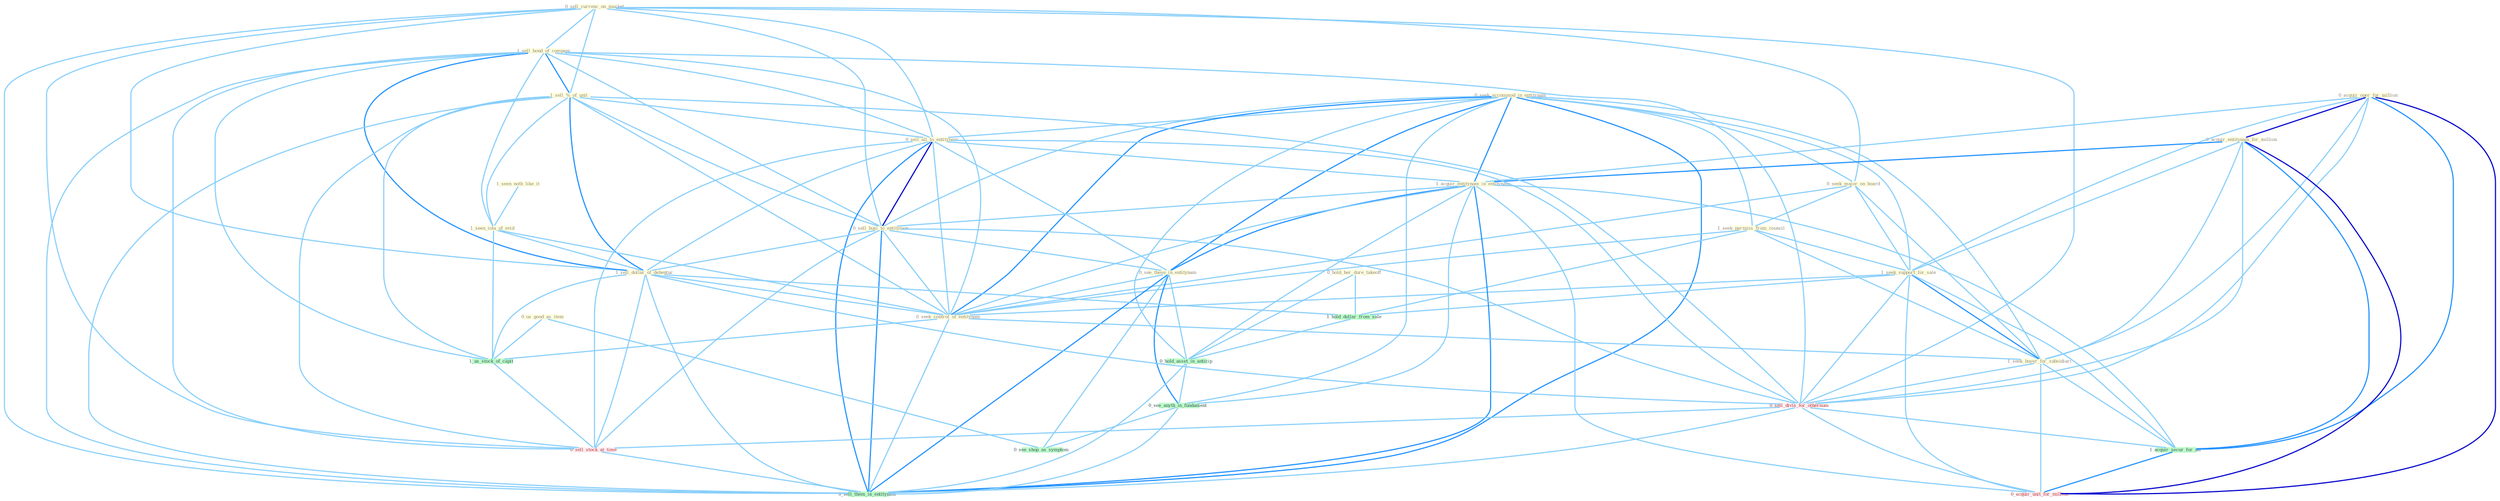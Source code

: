 Graph G{ 
    node
    [shape=polygon,style=filled,width=.5,height=.06,color="#BDFCC9",fixedsize=true,fontsize=4,
    fontcolor="#2f4f4f"];
    {node
    [color="#ffffe0", fontcolor="#8b7d6b"] "0_sell_currenc_on_market " "0_seek_accommod_in_entitynam " "1_seen_noth_like_it " "0_seek_major_on_board " "0_acquir_oper_for_million " "1_seek_permiss_from_council " "0_acquir_entitynam_for_million " "1_sell_bond_of_compani " "1_sell_%_of_unit " "1_seen_iota_of_evid " "0_hold_her_dure_takeoff " "0_sell_all_to_entitynam " "1_seek_support_for_sale " "1_acquir_entitynam_in_entitynam " "0_sell_busi_to_entitynam " "0_see_these_in_entitynam " "1_sell_dollar_of_debentur " "0_us_good_as_item " "0_seek_control_of_entitynam " "1_seek_buyer_for_subsidiari "}
{node [color="#fff0f5", fontcolor="#b22222"] "0_sell_divis_for_othernum " "0_sell_stock_at_time " "0_acquir_unit_for_million "}
edge [color="#B0E2FF"];

	"0_sell_currenc_on_market " -- "0_seek_major_on_board " [w="1", color="#87cefa" ];
	"0_sell_currenc_on_market " -- "1_sell_bond_of_compani " [w="1", color="#87cefa" ];
	"0_sell_currenc_on_market " -- "1_sell_%_of_unit " [w="1", color="#87cefa" ];
	"0_sell_currenc_on_market " -- "0_sell_all_to_entitynam " [w="1", color="#87cefa" ];
	"0_sell_currenc_on_market " -- "0_sell_busi_to_entitynam " [w="1", color="#87cefa" ];
	"0_sell_currenc_on_market " -- "1_sell_dollar_of_debentur " [w="1", color="#87cefa" ];
	"0_sell_currenc_on_market " -- "0_sell_divis_for_othernum " [w="1", color="#87cefa" ];
	"0_sell_currenc_on_market " -- "0_sell_stock_at_time " [w="1", color="#87cefa" ];
	"0_sell_currenc_on_market " -- "0_sell_them_in_entitynam " [w="1", color="#87cefa" ];
	"0_seek_accommod_in_entitynam " -- "0_seek_major_on_board " [w="1", color="#87cefa" ];
	"0_seek_accommod_in_entitynam " -- "1_seek_permiss_from_council " [w="1", color="#87cefa" ];
	"0_seek_accommod_in_entitynam " -- "0_sell_all_to_entitynam " [w="1", color="#87cefa" ];
	"0_seek_accommod_in_entitynam " -- "1_seek_support_for_sale " [w="1", color="#87cefa" ];
	"0_seek_accommod_in_entitynam " -- "1_acquir_entitynam_in_entitynam " [w="2", color="#1e90ff" , len=0.8];
	"0_seek_accommod_in_entitynam " -- "0_sell_busi_to_entitynam " [w="1", color="#87cefa" ];
	"0_seek_accommod_in_entitynam " -- "0_see_these_in_entitynam " [w="2", color="#1e90ff" , len=0.8];
	"0_seek_accommod_in_entitynam " -- "0_seek_control_of_entitynam " [w="2", color="#1e90ff" , len=0.8];
	"0_seek_accommod_in_entitynam " -- "1_seek_buyer_for_subsidiari " [w="1", color="#87cefa" ];
	"0_seek_accommod_in_entitynam " -- "0_hold_asset_in_anticip " [w="1", color="#87cefa" ];
	"0_seek_accommod_in_entitynam " -- "0_see_anyth_in_fundament " [w="1", color="#87cefa" ];
	"0_seek_accommod_in_entitynam " -- "0_sell_them_in_entitynam " [w="2", color="#1e90ff" , len=0.8];
	"1_seen_noth_like_it " -- "1_seen_iota_of_evid " [w="1", color="#87cefa" ];
	"0_seek_major_on_board " -- "1_seek_permiss_from_council " [w="1", color="#87cefa" ];
	"0_seek_major_on_board " -- "1_seek_support_for_sale " [w="1", color="#87cefa" ];
	"0_seek_major_on_board " -- "0_seek_control_of_entitynam " [w="1", color="#87cefa" ];
	"0_seek_major_on_board " -- "1_seek_buyer_for_subsidiari " [w="1", color="#87cefa" ];
	"0_acquir_oper_for_million " -- "0_acquir_entitynam_for_million " [w="3", color="#0000cd" , len=0.6];
	"0_acquir_oper_for_million " -- "1_seek_support_for_sale " [w="1", color="#87cefa" ];
	"0_acquir_oper_for_million " -- "1_acquir_entitynam_in_entitynam " [w="1", color="#87cefa" ];
	"0_acquir_oper_for_million " -- "1_seek_buyer_for_subsidiari " [w="1", color="#87cefa" ];
	"0_acquir_oper_for_million " -- "0_sell_divis_for_othernum " [w="1", color="#87cefa" ];
	"0_acquir_oper_for_million " -- "1_acquir_secur_for_an " [w="2", color="#1e90ff" , len=0.8];
	"0_acquir_oper_for_million " -- "0_acquir_unit_for_million " [w="3", color="#0000cd" , len=0.6];
	"1_seek_permiss_from_council " -- "1_seek_support_for_sale " [w="1", color="#87cefa" ];
	"1_seek_permiss_from_council " -- "0_seek_control_of_entitynam " [w="1", color="#87cefa" ];
	"1_seek_permiss_from_council " -- "1_seek_buyer_for_subsidiari " [w="1", color="#87cefa" ];
	"1_seek_permiss_from_council " -- "1_hold_dollar_from_sale " [w="1", color="#87cefa" ];
	"0_acquir_entitynam_for_million " -- "1_seek_support_for_sale " [w="1", color="#87cefa" ];
	"0_acquir_entitynam_for_million " -- "1_acquir_entitynam_in_entitynam " [w="2", color="#1e90ff" , len=0.8];
	"0_acquir_entitynam_for_million " -- "1_seek_buyer_for_subsidiari " [w="1", color="#87cefa" ];
	"0_acquir_entitynam_for_million " -- "0_sell_divis_for_othernum " [w="1", color="#87cefa" ];
	"0_acquir_entitynam_for_million " -- "1_acquir_secur_for_an " [w="2", color="#1e90ff" , len=0.8];
	"0_acquir_entitynam_for_million " -- "0_acquir_unit_for_million " [w="3", color="#0000cd" , len=0.6];
	"1_sell_bond_of_compani " -- "1_sell_%_of_unit " [w="2", color="#1e90ff" , len=0.8];
	"1_sell_bond_of_compani " -- "1_seen_iota_of_evid " [w="1", color="#87cefa" ];
	"1_sell_bond_of_compani " -- "0_sell_all_to_entitynam " [w="1", color="#87cefa" ];
	"1_sell_bond_of_compani " -- "0_sell_busi_to_entitynam " [w="1", color="#87cefa" ];
	"1_sell_bond_of_compani " -- "1_sell_dollar_of_debentur " [w="2", color="#1e90ff" , len=0.8];
	"1_sell_bond_of_compani " -- "0_seek_control_of_entitynam " [w="1", color="#87cefa" ];
	"1_sell_bond_of_compani " -- "0_sell_divis_for_othernum " [w="1", color="#87cefa" ];
	"1_sell_bond_of_compani " -- "1_us_stock_of_capit " [w="1", color="#87cefa" ];
	"1_sell_bond_of_compani " -- "0_sell_stock_at_time " [w="1", color="#87cefa" ];
	"1_sell_bond_of_compani " -- "0_sell_them_in_entitynam " [w="1", color="#87cefa" ];
	"1_sell_%_of_unit " -- "1_seen_iota_of_evid " [w="1", color="#87cefa" ];
	"1_sell_%_of_unit " -- "0_sell_all_to_entitynam " [w="1", color="#87cefa" ];
	"1_sell_%_of_unit " -- "0_sell_busi_to_entitynam " [w="1", color="#87cefa" ];
	"1_sell_%_of_unit " -- "1_sell_dollar_of_debentur " [w="2", color="#1e90ff" , len=0.8];
	"1_sell_%_of_unit " -- "0_seek_control_of_entitynam " [w="1", color="#87cefa" ];
	"1_sell_%_of_unit " -- "0_sell_divis_for_othernum " [w="1", color="#87cefa" ];
	"1_sell_%_of_unit " -- "1_us_stock_of_capit " [w="1", color="#87cefa" ];
	"1_sell_%_of_unit " -- "0_sell_stock_at_time " [w="1", color="#87cefa" ];
	"1_sell_%_of_unit " -- "0_sell_them_in_entitynam " [w="1", color="#87cefa" ];
	"1_seen_iota_of_evid " -- "1_sell_dollar_of_debentur " [w="1", color="#87cefa" ];
	"1_seen_iota_of_evid " -- "0_seek_control_of_entitynam " [w="1", color="#87cefa" ];
	"1_seen_iota_of_evid " -- "1_us_stock_of_capit " [w="1", color="#87cefa" ];
	"0_hold_her_dure_takeoff " -- "1_hold_dollar_from_sale " [w="1", color="#87cefa" ];
	"0_hold_her_dure_takeoff " -- "0_hold_asset_in_anticip " [w="1", color="#87cefa" ];
	"0_sell_all_to_entitynam " -- "1_acquir_entitynam_in_entitynam " [w="1", color="#87cefa" ];
	"0_sell_all_to_entitynam " -- "0_sell_busi_to_entitynam " [w="3", color="#0000cd" , len=0.6];
	"0_sell_all_to_entitynam " -- "0_see_these_in_entitynam " [w="1", color="#87cefa" ];
	"0_sell_all_to_entitynam " -- "1_sell_dollar_of_debentur " [w="1", color="#87cefa" ];
	"0_sell_all_to_entitynam " -- "0_seek_control_of_entitynam " [w="1", color="#87cefa" ];
	"0_sell_all_to_entitynam " -- "0_sell_divis_for_othernum " [w="1", color="#87cefa" ];
	"0_sell_all_to_entitynam " -- "0_sell_stock_at_time " [w="1", color="#87cefa" ];
	"0_sell_all_to_entitynam " -- "0_sell_them_in_entitynam " [w="2", color="#1e90ff" , len=0.8];
	"1_seek_support_for_sale " -- "0_seek_control_of_entitynam " [w="1", color="#87cefa" ];
	"1_seek_support_for_sale " -- "1_seek_buyer_for_subsidiari " [w="2", color="#1e90ff" , len=0.8];
	"1_seek_support_for_sale " -- "0_sell_divis_for_othernum " [w="1", color="#87cefa" ];
	"1_seek_support_for_sale " -- "1_acquir_secur_for_an " [w="1", color="#87cefa" ];
	"1_seek_support_for_sale " -- "1_hold_dollar_from_sale " [w="1", color="#87cefa" ];
	"1_seek_support_for_sale " -- "0_acquir_unit_for_million " [w="1", color="#87cefa" ];
	"1_acquir_entitynam_in_entitynam " -- "0_sell_busi_to_entitynam " [w="1", color="#87cefa" ];
	"1_acquir_entitynam_in_entitynam " -- "0_see_these_in_entitynam " [w="2", color="#1e90ff" , len=0.8];
	"1_acquir_entitynam_in_entitynam " -- "0_seek_control_of_entitynam " [w="1", color="#87cefa" ];
	"1_acquir_entitynam_in_entitynam " -- "1_acquir_secur_for_an " [w="1", color="#87cefa" ];
	"1_acquir_entitynam_in_entitynam " -- "0_hold_asset_in_anticip " [w="1", color="#87cefa" ];
	"1_acquir_entitynam_in_entitynam " -- "0_see_anyth_in_fundament " [w="1", color="#87cefa" ];
	"1_acquir_entitynam_in_entitynam " -- "0_acquir_unit_for_million " [w="1", color="#87cefa" ];
	"1_acquir_entitynam_in_entitynam " -- "0_sell_them_in_entitynam " [w="2", color="#1e90ff" , len=0.8];
	"0_sell_busi_to_entitynam " -- "0_see_these_in_entitynam " [w="1", color="#87cefa" ];
	"0_sell_busi_to_entitynam " -- "1_sell_dollar_of_debentur " [w="1", color="#87cefa" ];
	"0_sell_busi_to_entitynam " -- "0_seek_control_of_entitynam " [w="1", color="#87cefa" ];
	"0_sell_busi_to_entitynam " -- "0_sell_divis_for_othernum " [w="1", color="#87cefa" ];
	"0_sell_busi_to_entitynam " -- "0_sell_stock_at_time " [w="1", color="#87cefa" ];
	"0_sell_busi_to_entitynam " -- "0_sell_them_in_entitynam " [w="2", color="#1e90ff" , len=0.8];
	"0_see_these_in_entitynam " -- "0_seek_control_of_entitynam " [w="1", color="#87cefa" ];
	"0_see_these_in_entitynam " -- "0_hold_asset_in_anticip " [w="1", color="#87cefa" ];
	"0_see_these_in_entitynam " -- "0_see_anyth_in_fundament " [w="2", color="#1e90ff" , len=0.8];
	"0_see_these_in_entitynam " -- "0_see_shop_as_symptom " [w="1", color="#87cefa" ];
	"0_see_these_in_entitynam " -- "0_sell_them_in_entitynam " [w="2", color="#1e90ff" , len=0.8];
	"1_sell_dollar_of_debentur " -- "0_seek_control_of_entitynam " [w="1", color="#87cefa" ];
	"1_sell_dollar_of_debentur " -- "0_sell_divis_for_othernum " [w="1", color="#87cefa" ];
	"1_sell_dollar_of_debentur " -- "1_us_stock_of_capit " [w="1", color="#87cefa" ];
	"1_sell_dollar_of_debentur " -- "1_hold_dollar_from_sale " [w="1", color="#87cefa" ];
	"1_sell_dollar_of_debentur " -- "0_sell_stock_at_time " [w="1", color="#87cefa" ];
	"1_sell_dollar_of_debentur " -- "0_sell_them_in_entitynam " [w="1", color="#87cefa" ];
	"0_us_good_as_item " -- "1_us_stock_of_capit " [w="1", color="#87cefa" ];
	"0_us_good_as_item " -- "0_see_shop_as_symptom " [w="1", color="#87cefa" ];
	"0_seek_control_of_entitynam " -- "1_seek_buyer_for_subsidiari " [w="1", color="#87cefa" ];
	"0_seek_control_of_entitynam " -- "1_us_stock_of_capit " [w="1", color="#87cefa" ];
	"0_seek_control_of_entitynam " -- "0_sell_them_in_entitynam " [w="1", color="#87cefa" ];
	"1_seek_buyer_for_subsidiari " -- "0_sell_divis_for_othernum " [w="1", color="#87cefa" ];
	"1_seek_buyer_for_subsidiari " -- "1_acquir_secur_for_an " [w="1", color="#87cefa" ];
	"1_seek_buyer_for_subsidiari " -- "0_acquir_unit_for_million " [w="1", color="#87cefa" ];
	"0_sell_divis_for_othernum " -- "1_acquir_secur_for_an " [w="1", color="#87cefa" ];
	"0_sell_divis_for_othernum " -- "0_sell_stock_at_time " [w="1", color="#87cefa" ];
	"0_sell_divis_for_othernum " -- "0_acquir_unit_for_million " [w="1", color="#87cefa" ];
	"0_sell_divis_for_othernum " -- "0_sell_them_in_entitynam " [w="1", color="#87cefa" ];
	"1_acquir_secur_for_an " -- "0_acquir_unit_for_million " [w="2", color="#1e90ff" , len=0.8];
	"1_us_stock_of_capit " -- "0_sell_stock_at_time " [w="1", color="#87cefa" ];
	"1_hold_dollar_from_sale " -- "0_hold_asset_in_anticip " [w="1", color="#87cefa" ];
	"0_hold_asset_in_anticip " -- "0_see_anyth_in_fundament " [w="1", color="#87cefa" ];
	"0_hold_asset_in_anticip " -- "0_sell_them_in_entitynam " [w="1", color="#87cefa" ];
	"0_sell_stock_at_time " -- "0_sell_them_in_entitynam " [w="1", color="#87cefa" ];
	"0_see_anyth_in_fundament " -- "0_see_shop_as_symptom " [w="1", color="#87cefa" ];
	"0_see_anyth_in_fundament " -- "0_sell_them_in_entitynam " [w="1", color="#87cefa" ];
}